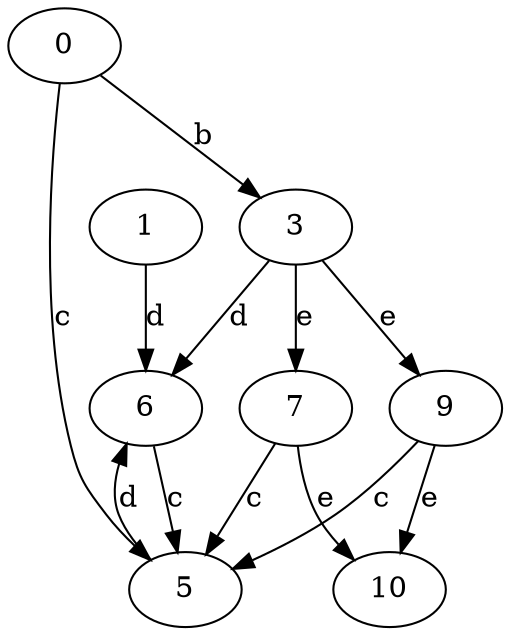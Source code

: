 strict digraph  {
0;
1;
3;
5;
6;
7;
9;
10;
0 -> 3  [label=b];
0 -> 5  [label=c];
1 -> 6  [label=d];
3 -> 6  [label=d];
3 -> 7  [label=e];
3 -> 9  [label=e];
5 -> 6  [label=d];
6 -> 5  [label=c];
7 -> 5  [label=c];
7 -> 10  [label=e];
9 -> 5  [label=c];
9 -> 10  [label=e];
}
